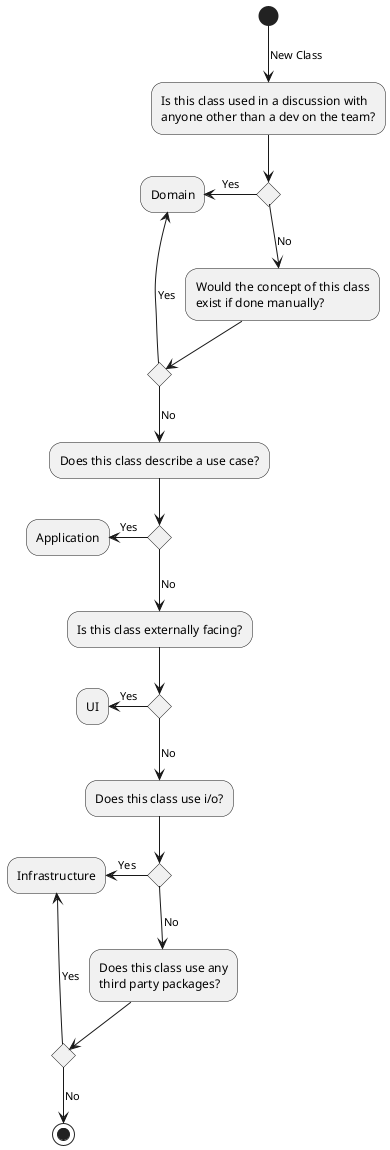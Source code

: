 @startuml
(*)  -->[New Class] "Is this class used in a discussion with\nanyone other than a dev on the team?"
If "" then
-Left> [Yes] "Domain"
else
--> [No] "Would the concept of this class\nexist if done manually?"
Endif
if "" then
-Left> [Yes] "Domain"
else
--> [No] "Does this class describe a use case?"
Endif
if "" then
-Left> [Yes] "Application"
else
--> [No] "Is this class externally facing?"
Endif
if "" then
-Left> [Yes] "UI"
else
--> [No] "Does this class use i/o?"
Endif
if "" then
-Left> [Yes] "Infrastructure"
else
--> [No] "Does this class use any\nthird party packages?"
Endif
if "" then
--> [Yes] "Infrastructure"
else
--> [No] (*)
Endif
@enduml